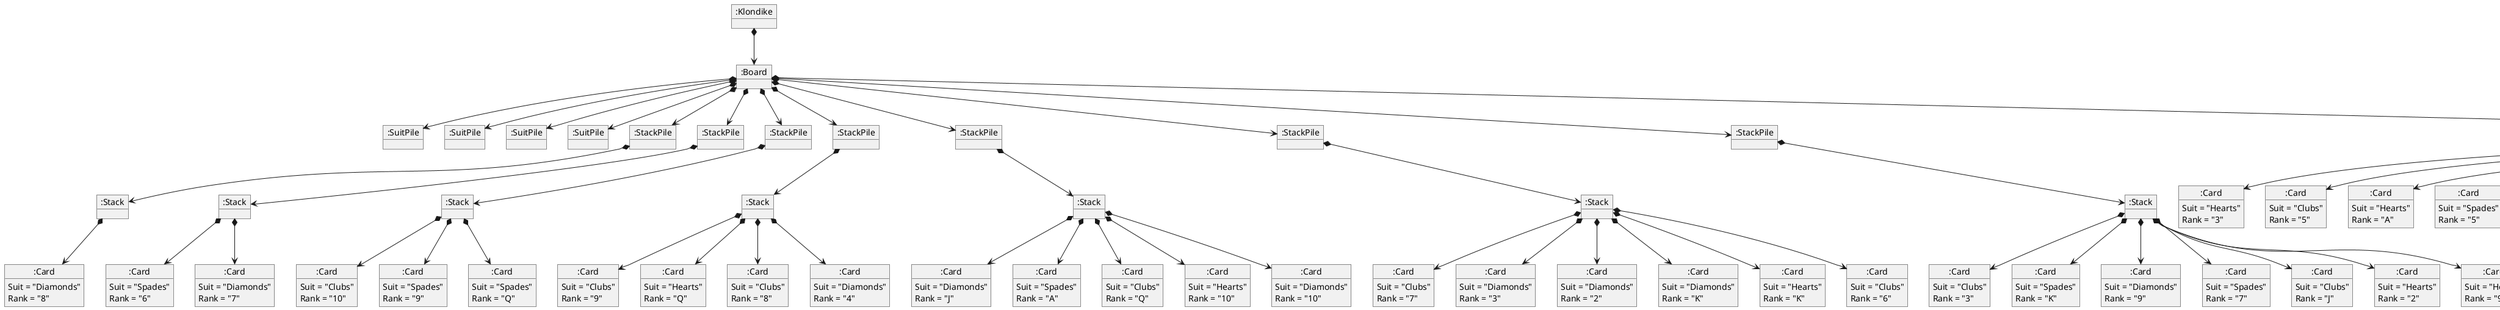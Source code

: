 @startuml
object ":Klondike" as Klondike
object ":Board" as Board

object ":SuitPile" as SuitPile1
object ":SuitPile" as SuitPile2
object ":SuitPile" as SuitPile3
object ":SuitPile" as SuitPile4

object ":StackPile" as StackPile1
object ":StackPile" as StackPile2
object ":StackPile" as StackPile3
object ":StackPile" as StackPile4
object ":StackPile" as StackPile5
object ":StackPile" as StackPile6
object ":StackPile" as StackPile7

object ":Deck" as Deck

object ":Stack" as Stack1
object ":Stack" as Stack2
object ":Stack" as Stack3
object ":Stack" as Stack4
object ":Stack" as Stack5
object ":Stack" as Stack6
object ":Stack" as Stack7

object ":Card" as S1C1
S1C1 : Suit = "Diamonds"
S1C1 : Rank = "8"

object ":Card" as S2C1
object ":Card" as S2C2
S2C1 : Suit = "Spades"
S2C1 : Rank = "6"
S2C2 : Suit = "Diamonds"
S2C2 : Rank = "7"

object ":Card" as S3C1
object ":Card" as S3C2
object ":Card" as S3C3
S3C1 : Suit = "Clubs"
S3C1 : Rank = "10"
S3C2 : Suit = "Spades"
S3C2 : Rank = "9"
S3C3 : Suit = "Spades"
S3C3 : Rank = "Q"

object ":Card" as S4C1
object ":Card" as S4C2
object ":Card" as S4C3
object ":Card" as S4C4
S4C1 : Suit = "Clubs"
S4C1 : Rank = "9"
S4C2 : Suit = "Hearts"
S4C2 : Rank = "Q"
S4C3 : Suit = "Clubs"
S4C3 : Rank = "8"
S4C4 : Suit = "Diamonds"
S4C4 : Rank = "4"

object ":Card" as S5C1
object ":Card" as S5C2
object ":Card" as S5C3
object ":Card" as S5C4
object ":Card" as S5C5
S5C1 : Suit = "Diamonds"
S5C1 : Rank = "J"
S5C2 : Suit = "Spades"
S5C2 : Rank = "A"
S5C3 : Suit = "Clubs"
S5C3 : Rank = "Q"
S5C4 : Suit = "Hearts"
S5C4 : Rank = "10"
S5C5 : Suit = "Diamonds"
S5C5 : Rank = "10"

object ":Card" as S6C1
object ":Card" as S6C2
object ":Card" as S6C3
object ":Card" as S6C4
object ":Card" as S6C5
object ":Card" as S6C6
S6C1 : Suit = "Clubs"
S6C1 : Rank = "7"
S6C2 : Suit = "Diamonds"
S6C2 : Rank = "3"
S6C3 : Suit = "Diamonds"
S6C3 : Rank = "2"
S6C4 : Suit = "Diamonds"
S6C4 : Rank = "K"
S6C5 : Suit = "Hearts"
S6C5 : Rank = "K"
S6C6 : Suit = "Clubs"
S6C6 : Rank = "6"

object ":Card" as S7C1
object ":Card" as S7C2
object ":Card" as S7C3
object ":Card" as S7C4
object ":Card" as S7C5
object ":Card" as S7C6
object ":Card" as S7C7
S7C1 : Suit = "Clubs"
S7C1 : Rank = "3"
S7C2 : Suit = "Spades"
S7C2 : Rank = "K"
S7C3 : Suit = "Diamonds"
S7C3 : Rank = "9"
S7C4 : Suit = "Spades"
S7C4 : Rank = "7"
S7C5 : Suit = "Clubs"
S7C5 : Rank = "J"
S7C6 : Suit = "Hearts"
S7C6 : Rank = "2"
S7C7 : Suit = "Hearts"
S7C7 : Rank = "9"

Klondike *--> Board

Board *--> SuitPile1
Board *--> SuitPile2
Board *--> SuitPile3
Board *--> SuitPile4

Board *--> StackPile1
Board *--> StackPile2
Board *--> StackPile3
Board *--> StackPile4
Board *--> StackPile5
Board *--> StackPile6
Board *--> StackPile7

Board *--> Deck

object ":Card" as Card1
object ":Card" as Card2
object ":Card" as Card3
object ":Card" as Card4
object ":Card" as Card5
object ":Card" as Card6
object ":Card" as Card7
object ":Card" as Card8
object ":Card" as Card9
object ":Card" as Card10
object ":Card" as Card11
object ":Card" as Card12
object ":Card" as Card13
object ":Card" as Card14
object ":Card" as Card15
object ":Card" as Card16
object ":Card" as Card17
object ":Card" as Card18
object ":Card" as Card19
object ":Card" as Card20
object ":Card" as Card21
object ":Card" as Card22
object ":Card" as Card23
object ":Card" as Card24

Card1 : Suit = "Hearts"
Card1 : Rank = "3"
Card2 : Suit = "Clubs"
Card2 : Rank = "5"
Card3 : Suit = "Hearts"
Card3 : Rank = "A"
Card4 : Suit = "Spades"
Card4 : Rank = "5"
Card5 : Suit = "Spades"
Card5 : Rank = "3"
Card6 : Suit = "Diamonds"
Card6 : Rank = "Q"
Card7 : Suit = "Spades"
Card7 : Rank = "8"
Card8 : Suit = "Hearts"
Card8 : Rank = "8"
Card9 : Suit = "Diamonds"
Card9 : Rank = "5"
Card10 : Suit = "Diamonds"
Card10 : Rank = "A"
Card11 : Suit = "Hearts"
Card11 : Rank = "5"
Card12 : Suit = "Clubs"
Card12 : Rank = "K"
Card13 : Suit = "Hearts"
Card13 : Rank = "J"
Card14 : Suit = "Spades"
Card14 : Rank = "2"
Card15 : Suit = "Diamonds"
Card15 : Rank = "J"
Card16 : Suit = "Spades"
Card16 : Rank = "10"
Card17 : Suit = "Clubs"
Card17 : Rank = "A"
Card18 : Suit = "Hearts"
Card18 : Rank = "6"
Card19 : Suit = "Diamonds"
Card19 : Rank = "6"
Card20 : Suit = "Hearts"
Card20 : Rank = "7"
Card21 : Suit = "Clubs"
Card21 : Rank = "2"
Card22 : Suit = "Diamonds"
Card22 : Rank = "4"
Card23 : Suit = "Clubs"
Card23 : Rank = "4"
Card24 : Suit = "Hearts"
Card24 : Rank = "4"

StackPile1 *--> Stack1
StackPile2 *--> Stack2
StackPile3 *--> Stack3
StackPile4 *--> Stack4
StackPile5 *--> Stack5
StackPile6 *--> Stack6
StackPile7 *--> Stack7

Stack1 *--> S1C1

Stack2 *--> S2C1
Stack2 *--> S2C2

Stack3 *--> S3C1
Stack3 *--> S3C2
Stack3 *--> S3C3

Stack4 *--> S4C1
Stack4 *--> S4C2
Stack4 *--> S4C3
Stack4 *--> S4C4

Stack5 *--> S5C1
Stack5 *--> S5C2
Stack5 *--> S5C3
Stack5 *--> S5C4
Stack5 *--> S5C5

Stack6 *--> S6C1
Stack6 *--> S6C2
Stack6 *--> S6C3
Stack6 *--> S6C4
Stack6 *--> S6C5
Stack6 *--> S6C6

Stack7 *--> S7C1
Stack7 *--> S7C2
Stack7 *--> S7C3
Stack7 *--> S7C4
Stack7 *--> S7C5
Stack7 *--> S7C6
Stack7 *--> S7C7

Deck *--> Card1
Deck *--> Card2
Deck *--> Card3
Deck *--> Card4
Deck *--> Card5
Deck *--> Card6
Deck *--> Card7
Deck *--> Card8
Deck *--> Card9
Deck *--> Card10
Deck *--> Card11
Deck *--> Card12
Deck *--> Card13
Deck *--> Card14
Deck *--> Card15
Deck *--> Card16
Deck *--> Card17
Deck *--> Card18
Deck *--> Card19
Deck *--> Card20
Deck *--> Card21
Deck *--> Card22
Deck *--> Card23
Deck *--> Card24
@enduml